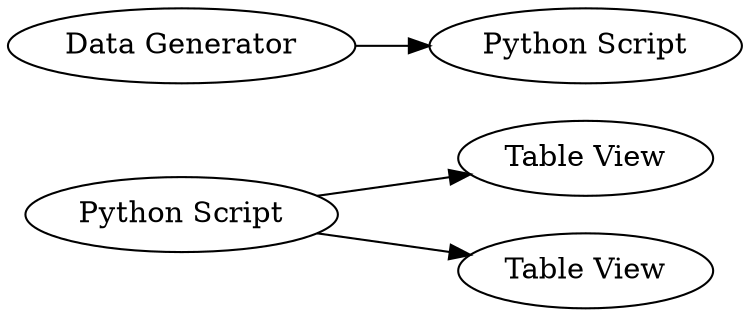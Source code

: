 digraph {
	"1662114847701657759_10" [label="Python Script"]
	"1662114847701657759_6" [label="Table View"]
	"1662114847701657759_1" [label="Data Generator"]
	"1662114847701657759_12" [label="Python Script"]
	"1662114847701657759_5" [label="Table View"]
	"1662114847701657759_1" -> "1662114847701657759_12"
	"1662114847701657759_10" -> "1662114847701657759_5"
	"1662114847701657759_10" -> "1662114847701657759_6"
	rankdir=LR
}
